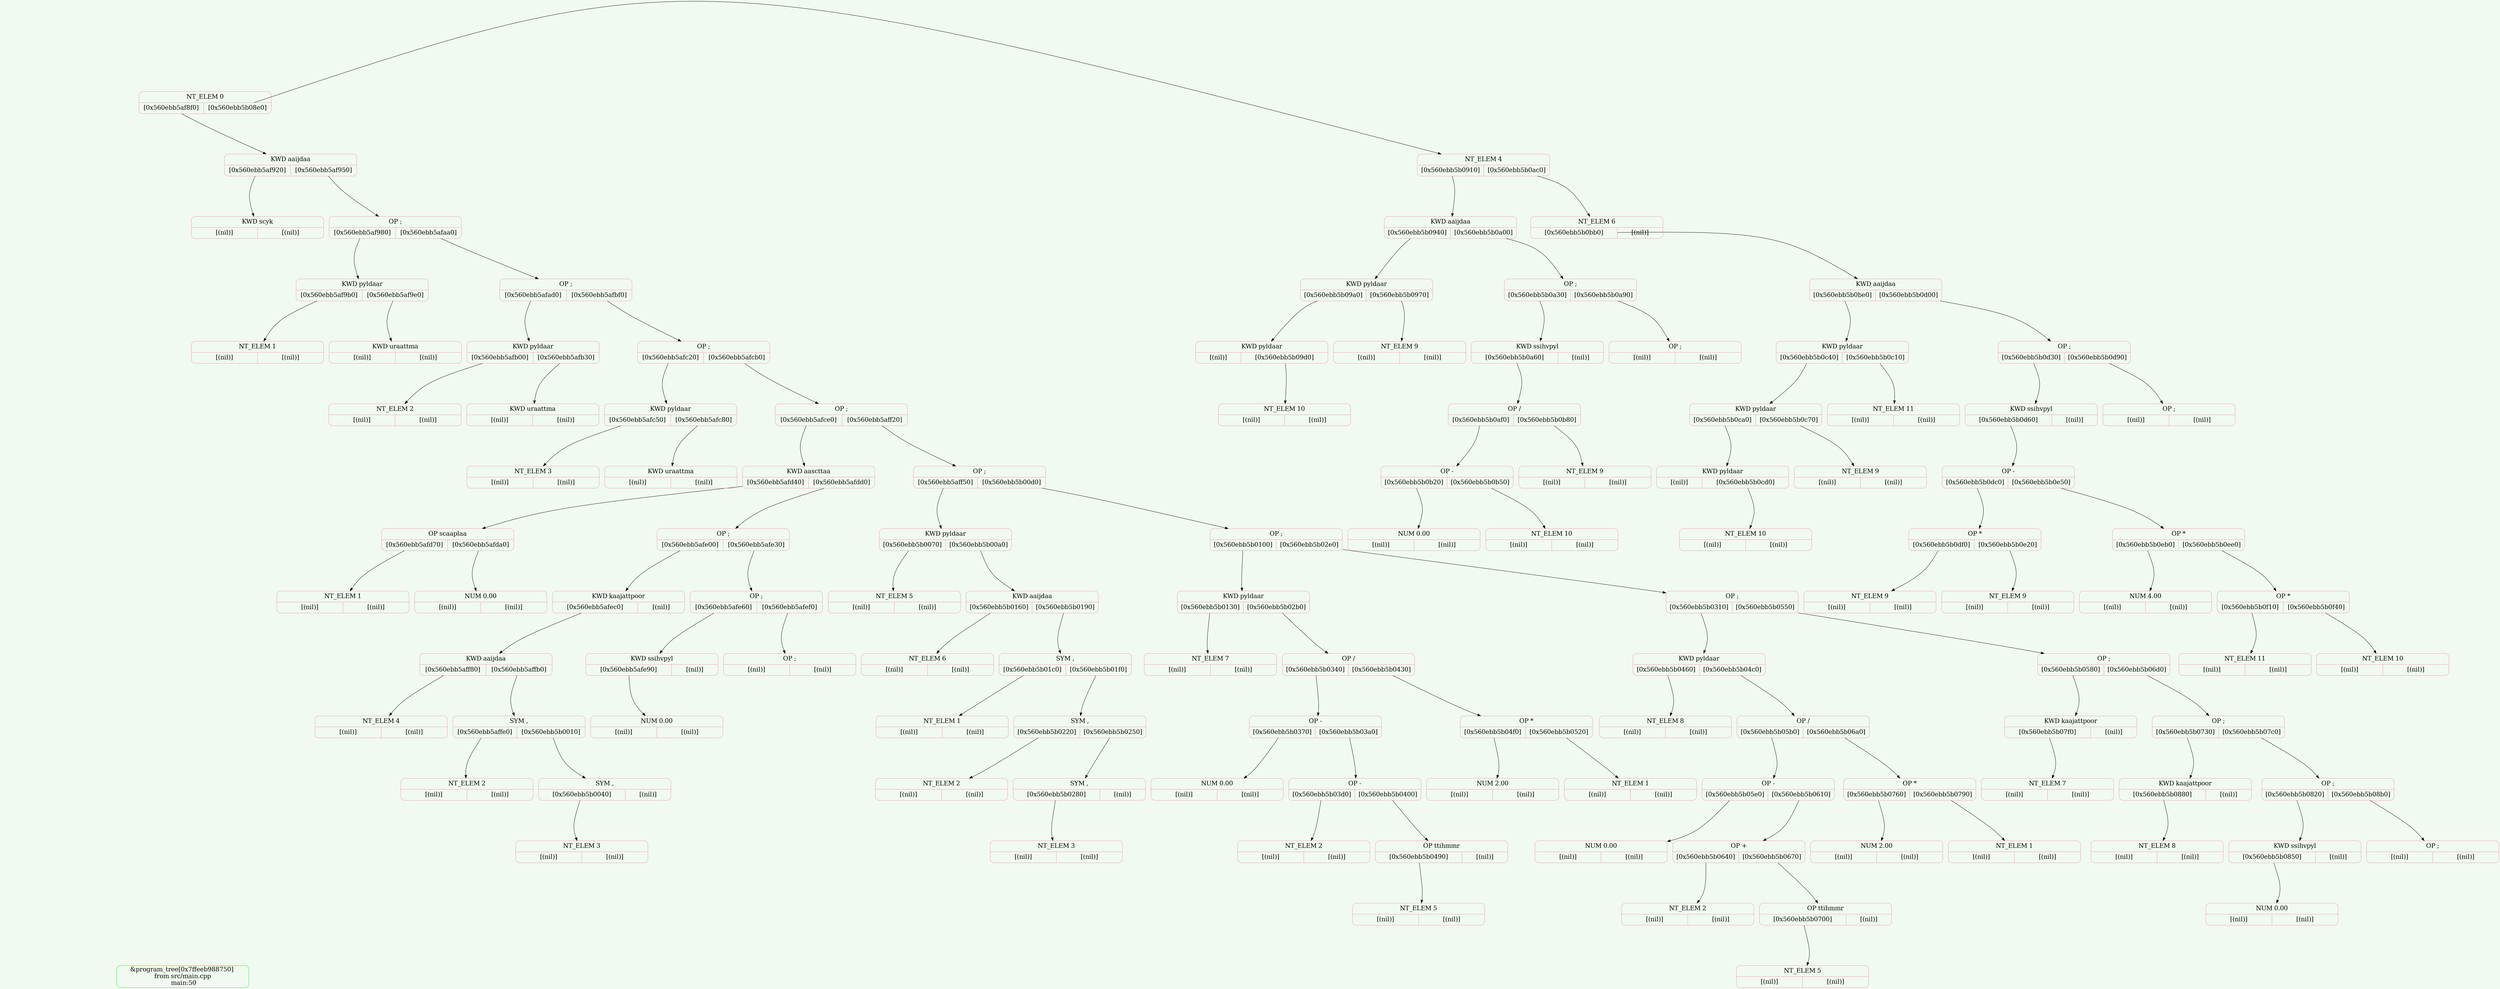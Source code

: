 digraph G
{
    graph [dpi = 150]
    ranksep = 0.6;
    bgcolor = "#f0faf0"
    splines = curved;
    edge[minlen = 3];
    node[shape = record, style = "rounded", color = "#f58eb4",
        fixedsize = true, height = 1, width = 6, fontsize = 20];
    {rank = min;
        inv_min [style = invis];
    }
    {rank = max;
        info_node [label = " &program_tree[0x7ffeeb988750] \n from src/main.cpp \n main:50 ", color = green];
    }
    node0x560ebb5af8c0 [ label = "{ NT_ELEM 0 | { <l> [0x560ebb5af8f0] | <r> [0x560ebb5b08e0]  }}}" ]
    node0x560ebb5b08e0 [ label = "{ NT_ELEM 4 | { <l> [0x560ebb5b0910] | <r> [0x560ebb5b0ac0]  }}}" ]
    node0x560ebb5b0ac0 [ label = "{ NT_ELEM 6 | { <l> [0x560ebb5b0bb0] | <r> [(nil)]  }}}" ]
    node0x560ebb5b0bb0 [ label = "{ KWD aaijdaa | { <l> [0x560ebb5b0be0] | <r> [0x560ebb5b0d00]  }}}" ]
    node0x560ebb5b0d00 [ label = "{ OP ; | { <l> [0x560ebb5b0d30] | <r> [0x560ebb5b0d90]  }}}" ]
    node0x560ebb5b0d90 [ label = "{ OP ; | { <l> [(nil)] | <r> [(nil)]  }}}" ]
    node0x560ebb5b0d30 [ label = "{ KWD ssihvpyl | { <l> [0x560ebb5b0d60] | <r> [(nil)]  }}}" ]
    node0x560ebb5b0d60 [ label = "{ OP - | { <l> [0x560ebb5b0dc0] | <r> [0x560ebb5b0e50]  }}}" ]
    node0x560ebb5b0e50 [ label = "{ OP * | { <l> [0x560ebb5b0eb0] | <r> [0x560ebb5b0ee0]  }}}" ]
    node0x560ebb5b0ee0 [ label = "{ OP * | { <l> [0x560ebb5b0f10] | <r> [0x560ebb5b0f40]  }}}" ]
    node0x560ebb5b0f40 [ label = "{ NT_ELEM 10 | { <l> [(nil)] | <r> [(nil)]  }}}" ]
    node0x560ebb5b0f10 [ label = "{ NT_ELEM 11 | { <l> [(nil)] | <r> [(nil)]  }}}" ]
    node0x560ebb5b0eb0 [ label = "{ NUM 4.00 | { <l> [(nil)] | <r> [(nil)]  }}}" ]
    node0x560ebb5b0dc0 [ label = "{ OP * | { <l> [0x560ebb5b0df0] | <r> [0x560ebb5b0e20]  }}}" ]
    node0x560ebb5b0e20 [ label = "{ NT_ELEM 9 | { <l> [(nil)] | <r> [(nil)]  }}}" ]
    node0x560ebb5b0df0 [ label = "{ NT_ELEM 9 | { <l> [(nil)] | <r> [(nil)]  }}}" ]
    node0x560ebb5b0be0 [ label = "{ KWD pyldaar | { <l> [0x560ebb5b0c40] | <r> [0x560ebb5b0c10]  }}}" ]
    node0x560ebb5b0c10 [ label = "{ NT_ELEM 11 | { <l> [(nil)] | <r> [(nil)]  }}}" ]
    node0x560ebb5b0c40 [ label = "{ KWD pyldaar | { <l> [0x560ebb5b0ca0] | <r> [0x560ebb5b0c70]  }}}" ]
    node0x560ebb5b0c70 [ label = "{ NT_ELEM 9 | { <l> [(nil)] | <r> [(nil)]  }}}" ]
    node0x560ebb5b0ca0 [ label = "{ KWD pyldaar | { <l> [(nil)] | <r> [0x560ebb5b0cd0]  }}}" ]
    node0x560ebb5b0cd0 [ label = "{ NT_ELEM 10 | { <l> [(nil)] | <r> [(nil)]  }}}" ]
    node0x560ebb5b0910 [ label = "{ KWD aaijdaa | { <l> [0x560ebb5b0940] | <r> [0x560ebb5b0a00]  }}}" ]
    node0x560ebb5b0a00 [ label = "{ OP ; | { <l> [0x560ebb5b0a30] | <r> [0x560ebb5b0a90]  }}}" ]
    node0x560ebb5b0a90 [ label = "{ OP ; | { <l> [(nil)] | <r> [(nil)]  }}}" ]
    node0x560ebb5b0a30 [ label = "{ KWD ssihvpyl | { <l> [0x560ebb5b0a60] | <r> [(nil)]  }}}" ]
    node0x560ebb5b0a60 [ label = "{ OP / | { <l> [0x560ebb5b0af0] | <r> [0x560ebb5b0b80]  }}}" ]
    node0x560ebb5b0b80 [ label = "{ NT_ELEM 9 | { <l> [(nil)] | <r> [(nil)]  }}}" ]
    node0x560ebb5b0af0 [ label = "{ OP - | { <l> [0x560ebb5b0b20] | <r> [0x560ebb5b0b50]  }}}" ]
    node0x560ebb5b0b50 [ label = "{ NT_ELEM 10 | { <l> [(nil)] | <r> [(nil)]  }}}" ]
    node0x560ebb5b0b20 [ label = "{ NUM 0.00 | { <l> [(nil)] | <r> [(nil)]  }}}" ]
    node0x560ebb5b0940 [ label = "{ KWD pyldaar | { <l> [0x560ebb5b09a0] | <r> [0x560ebb5b0970]  }}}" ]
    node0x560ebb5b0970 [ label = "{ NT_ELEM 9 | { <l> [(nil)] | <r> [(nil)]  }}}" ]
    node0x560ebb5b09a0 [ label = "{ KWD pyldaar | { <l> [(nil)] | <r> [0x560ebb5b09d0]  }}}" ]
    node0x560ebb5b09d0 [ label = "{ NT_ELEM 10 | { <l> [(nil)] | <r> [(nil)]  }}}" ]
    node0x560ebb5af8f0 [ label = "{ KWD aaijdaa | { <l> [0x560ebb5af920] | <r> [0x560ebb5af950]  }}}" ]
    node0x560ebb5af950 [ label = "{ OP ; | { <l> [0x560ebb5af980] | <r> [0x560ebb5afaa0]  }}}" ]
    node0x560ebb5afaa0 [ label = "{ OP ; | { <l> [0x560ebb5afad0] | <r> [0x560ebb5afbf0]  }}}" ]
    node0x560ebb5afbf0 [ label = "{ OP ; | { <l> [0x560ebb5afc20] | <r> [0x560ebb5afcb0]  }}}" ]
    node0x560ebb5afcb0 [ label = "{ OP ; | { <l> [0x560ebb5afce0] | <r> [0x560ebb5aff20]  }}}" ]
    node0x560ebb5aff20 [ label = "{ OP ; | { <l> [0x560ebb5aff50] | <r> [0x560ebb5b00d0]  }}}" ]
    node0x560ebb5b00d0 [ label = "{ OP ; | { <l> [0x560ebb5b0100] | <r> [0x560ebb5b02e0]  }}}" ]
    node0x560ebb5b02e0 [ label = "{ OP ; | { <l> [0x560ebb5b0310] | <r> [0x560ebb5b0550]  }}}" ]
    node0x560ebb5b0550 [ label = "{ OP ; | { <l> [0x560ebb5b0580] | <r> [0x560ebb5b06d0]  }}}" ]
    node0x560ebb5b06d0 [ label = "{ OP ; | { <l> [0x560ebb5b0730] | <r> [0x560ebb5b07c0]  }}}" ]
    node0x560ebb5b07c0 [ label = "{ OP ; | { <l> [0x560ebb5b0820] | <r> [0x560ebb5b08b0]  }}}" ]
    node0x560ebb5b08b0 [ label = "{ OP ; | { <l> [(nil)] | <r> [(nil)]  }}}" ]
    node0x560ebb5b0820 [ label = "{ KWD ssihvpyl | { <l> [0x560ebb5b0850] | <r> [(nil)]  }}}" ]
    node0x560ebb5b0850 [ label = "{ NUM 0.00 | { <l> [(nil)] | <r> [(nil)]  }}}" ]
    node0x560ebb5b0730 [ label = "{ KWD kaajattpoor | { <l> [0x560ebb5b0880] | <r> [(nil)]  }}}" ]
    node0x560ebb5b0880 [ label = "{ NT_ELEM 8 | { <l> [(nil)] | <r> [(nil)]  }}}" ]
    node0x560ebb5b0580 [ label = "{ KWD kaajattpoor | { <l> [0x560ebb5b07f0] | <r> [(nil)]  }}}" ]
    node0x560ebb5b07f0 [ label = "{ NT_ELEM 7 | { <l> [(nil)] | <r> [(nil)]  }}}" ]
    node0x560ebb5b0310 [ label = "{ KWD pyldaar | { <l> [0x560ebb5b0460] | <r> [0x560ebb5b04c0]  }}}" ]
    node0x560ebb5b04c0 [ label = "{ OP / | { <l> [0x560ebb5b05b0] | <r> [0x560ebb5b06a0]  }}}" ]
    node0x560ebb5b06a0 [ label = "{ OP * | { <l> [0x560ebb5b0760] | <r> [0x560ebb5b0790]  }}}" ]
    node0x560ebb5b0790 [ label = "{ NT_ELEM 1 | { <l> [(nil)] | <r> [(nil)]  }}}" ]
    node0x560ebb5b0760 [ label = "{ NUM 2.00 | { <l> [(nil)] | <r> [(nil)]  }}}" ]
    node0x560ebb5b05b0 [ label = "{ OP - | { <l> [0x560ebb5b05e0] | <r> [0x560ebb5b0610]  }}}" ]
    node0x560ebb5b0610 [ label = "{ OP + | { <l> [0x560ebb5b0640] | <r> [0x560ebb5b0670]  }}}" ]
    node0x560ebb5b0670 [ label = "{ OP ttihmmr | { <l> [0x560ebb5b0700] | <r> [(nil)]  }}}" ]
    node0x560ebb5b0700 [ label = "{ NT_ELEM 5 | { <l> [(nil)] | <r> [(nil)]  }}}" ]
    node0x560ebb5b0640 [ label = "{ NT_ELEM 2 | { <l> [(nil)] | <r> [(nil)]  }}}" ]
    node0x560ebb5b05e0 [ label = "{ NUM 0.00 | { <l> [(nil)] | <r> [(nil)]  }}}" ]
    node0x560ebb5b0460 [ label = "{ NT_ELEM 8 | { <l> [(nil)] | <r> [(nil)]  }}}" ]
    node0x560ebb5b0100 [ label = "{ KWD pyldaar | { <l> [0x560ebb5b0130] | <r> [0x560ebb5b02b0]  }}}" ]
    node0x560ebb5b02b0 [ label = "{ OP / | { <l> [0x560ebb5b0340] | <r> [0x560ebb5b0430]  }}}" ]
    node0x560ebb5b0430 [ label = "{ OP * | { <l> [0x560ebb5b04f0] | <r> [0x560ebb5b0520]  }}}" ]
    node0x560ebb5b0520 [ label = "{ NT_ELEM 1 | { <l> [(nil)] | <r> [(nil)]  }}}" ]
    node0x560ebb5b04f0 [ label = "{ NUM 2.00 | { <l> [(nil)] | <r> [(nil)]  }}}" ]
    node0x560ebb5b0340 [ label = "{ OP - | { <l> [0x560ebb5b0370] | <r> [0x560ebb5b03a0]  }}}" ]
    node0x560ebb5b03a0 [ label = "{ OP - | { <l> [0x560ebb5b03d0] | <r> [0x560ebb5b0400]  }}}" ]
    node0x560ebb5b0400 [ label = "{ OP ttihmmr | { <l> [0x560ebb5b0490] | <r> [(nil)]  }}}" ]
    node0x560ebb5b0490 [ label = "{ NT_ELEM 5 | { <l> [(nil)] | <r> [(nil)]  }}}" ]
    node0x560ebb5b03d0 [ label = "{ NT_ELEM 2 | { <l> [(nil)] | <r> [(nil)]  }}}" ]
    node0x560ebb5b0370 [ label = "{ NUM 0.00 | { <l> [(nil)] | <r> [(nil)]  }}}" ]
    node0x560ebb5b0130 [ label = "{ NT_ELEM 7 | { <l> [(nil)] | <r> [(nil)]  }}}" ]
    node0x560ebb5aff50 [ label = "{ KWD pyldaar | { <l> [0x560ebb5b0070] | <r> [0x560ebb5b00a0]  }}}" ]
    node0x560ebb5b00a0 [ label = "{ KWD aaijdaa | { <l> [0x560ebb5b0160] | <r> [0x560ebb5b0190]  }}}" ]
    node0x560ebb5b0190 [ label = "{ SYM , | { <l> [0x560ebb5b01c0] | <r> [0x560ebb5b01f0]  }}}" ]
    node0x560ebb5b01f0 [ label = "{ SYM , | { <l> [0x560ebb5b0220] | <r> [0x560ebb5b0250]  }}}" ]
    node0x560ebb5b0250 [ label = "{ SYM , | { <l> [0x560ebb5b0280] | <r> [(nil)]  }}}" ]
    node0x560ebb5b0280 [ label = "{ NT_ELEM 3 | { <l> [(nil)] | <r> [(nil)]  }}}" ]
    node0x560ebb5b0220 [ label = "{ NT_ELEM 2 | { <l> [(nil)] | <r> [(nil)]  }}}" ]
    node0x560ebb5b01c0 [ label = "{ NT_ELEM 1 | { <l> [(nil)] | <r> [(nil)]  }}}" ]
    node0x560ebb5b0160 [ label = "{ NT_ELEM 6 | { <l> [(nil)] | <r> [(nil)]  }}}" ]
    node0x560ebb5b0070 [ label = "{ NT_ELEM 5 | { <l> [(nil)] | <r> [(nil)]  }}}" ]
    node0x560ebb5afce0 [ label = "{ KWD aascttaa | { <l> [0x560ebb5afd40] | <r> [0x560ebb5afdd0]  }}}" ]
    node0x560ebb5afdd0 [ label = "{ OP ; | { <l> [0x560ebb5afe00] | <r> [0x560ebb5afe30]  }}}" ]
    node0x560ebb5afe30 [ label = "{ OP ; | { <l> [0x560ebb5afe60] | <r> [0x560ebb5afef0]  }}}" ]
    node0x560ebb5afef0 [ label = "{ OP ; | { <l> [(nil)] | <r> [(nil)]  }}}" ]
    node0x560ebb5afe60 [ label = "{ KWD ssihvpyl | { <l> [0x560ebb5afe90] | <r> [(nil)]  }}}" ]
    node0x560ebb5afe90 [ label = "{ NUM 0.00 | { <l> [(nil)] | <r> [(nil)]  }}}" ]
    node0x560ebb5afe00 [ label = "{ KWD kaajattpoor | { <l> [0x560ebb5afec0] | <r> [(nil)]  }}}" ]
    node0x560ebb5afec0 [ label = "{ KWD aaijdaa | { <l> [0x560ebb5aff80] | <r> [0x560ebb5affb0]  }}}" ]
    node0x560ebb5affb0 [ label = "{ SYM , | { <l> [0x560ebb5affe0] | <r> [0x560ebb5b0010]  }}}" ]
    node0x560ebb5b0010 [ label = "{ SYM , | { <l> [0x560ebb5b0040] | <r> [(nil)]  }}}" ]
    node0x560ebb5b0040 [ label = "{ NT_ELEM 3 | { <l> [(nil)] | <r> [(nil)]  }}}" ]
    node0x560ebb5affe0 [ label = "{ NT_ELEM 2 | { <l> [(nil)] | <r> [(nil)]  }}}" ]
    node0x560ebb5aff80 [ label = "{ NT_ELEM 4 | { <l> [(nil)] | <r> [(nil)]  }}}" ]
    node0x560ebb5afd40 [ label = "{ OP scaaplaa | { <l> [0x560ebb5afd70] | <r> [0x560ebb5afda0]  }}}" ]
    node0x560ebb5afda0 [ label = "{ NUM 0.00 | { <l> [(nil)] | <r> [(nil)]  }}}" ]
    node0x560ebb5afd70 [ label = "{ NT_ELEM 1 | { <l> [(nil)] | <r> [(nil)]  }}}" ]
    node0x560ebb5afc20 [ label = "{ KWD pyldaar | { <l> [0x560ebb5afc50] | <r> [0x560ebb5afc80]  }}}" ]
    node0x560ebb5afc80 [ label = "{ KWD uraattma | { <l> [(nil)] | <r> [(nil)]  }}}" ]
    node0x560ebb5afc50 [ label = "{ NT_ELEM 3 | { <l> [(nil)] | <r> [(nil)]  }}}" ]
    node0x560ebb5afad0 [ label = "{ KWD pyldaar | { <l> [0x560ebb5afb00] | <r> [0x560ebb5afb30]  }}}" ]
    node0x560ebb5afb30 [ label = "{ KWD uraattma | { <l> [(nil)] | <r> [(nil)]  }}}" ]
    node0x560ebb5afb00 [ label = "{ NT_ELEM 2 | { <l> [(nil)] | <r> [(nil)]  }}}" ]
    node0x560ebb5af980 [ label = "{ KWD pyldaar | { <l> [0x560ebb5af9b0] | <r> [0x560ebb5af9e0]  }}}" ]
    node0x560ebb5af9e0 [ label = "{ KWD uraattma | { <l> [(nil)] | <r> [(nil)]  }}}" ]
    node0x560ebb5af9b0 [ label = "{ NT_ELEM 1 | { <l> [(nil)] | <r> [(nil)]  }}}" ]
    node0x560ebb5af920 [ label = "{ KWD scyk | { <l> [(nil)] | <r> [(nil)]  }}}" ]
    node0x560ebb5af8c0:<l> -> node0x560ebb5af8f0;
    node0x560ebb5af8f0:<l> -> node0x560ebb5af920;
    node0x560ebb5af8f0:<r> -> node0x560ebb5af950;
    node0x560ebb5af950:<l> -> node0x560ebb5af980;
    node0x560ebb5af980:<l> -> node0x560ebb5af9b0;
    node0x560ebb5af980:<r> -> node0x560ebb5af9e0;
    node0x560ebb5af950:<r> -> node0x560ebb5afaa0;
    node0x560ebb5afaa0:<l> -> node0x560ebb5afad0;
    node0x560ebb5afad0:<l> -> node0x560ebb5afb00;
    node0x560ebb5afad0:<r> -> node0x560ebb5afb30;
    node0x560ebb5afaa0:<r> -> node0x560ebb5afbf0;
    node0x560ebb5afbf0:<l> -> node0x560ebb5afc20;
    node0x560ebb5afc20:<l> -> node0x560ebb5afc50;
    node0x560ebb5afc20:<r> -> node0x560ebb5afc80;
    node0x560ebb5afbf0:<r> -> node0x560ebb5afcb0;
    node0x560ebb5afcb0:<l> -> node0x560ebb5afce0;
    node0x560ebb5afce0:<l> -> node0x560ebb5afd40;
    node0x560ebb5afd40:<l> -> node0x560ebb5afd70;
    node0x560ebb5afd40:<r> -> node0x560ebb5afda0;
    node0x560ebb5afce0:<r> -> node0x560ebb5afdd0;
    node0x560ebb5afdd0:<l> -> node0x560ebb5afe00;
    node0x560ebb5afe00:<l> -> node0x560ebb5afec0;
    node0x560ebb5afec0:<l> -> node0x560ebb5aff80;
    node0x560ebb5afec0:<r> -> node0x560ebb5affb0;
    node0x560ebb5affb0:<l> -> node0x560ebb5affe0;
    node0x560ebb5affb0:<r> -> node0x560ebb5b0010;
    node0x560ebb5b0010:<l> -> node0x560ebb5b0040;
    node0x560ebb5afdd0:<r> -> node0x560ebb5afe30;
    node0x560ebb5afe30:<l> -> node0x560ebb5afe60;
    node0x560ebb5afe60:<l> -> node0x560ebb5afe90;
    node0x560ebb5afe30:<r> -> node0x560ebb5afef0;
    node0x560ebb5afcb0:<r> -> node0x560ebb5aff20;
    node0x560ebb5aff20:<l> -> node0x560ebb5aff50;
    node0x560ebb5aff50:<l> -> node0x560ebb5b0070;
    node0x560ebb5aff50:<r> -> node0x560ebb5b00a0;
    node0x560ebb5b00a0:<l> -> node0x560ebb5b0160;
    node0x560ebb5b00a0:<r> -> node0x560ebb5b0190;
    node0x560ebb5b0190:<l> -> node0x560ebb5b01c0;
    node0x560ebb5b0190:<r> -> node0x560ebb5b01f0;
    node0x560ebb5b01f0:<l> -> node0x560ebb5b0220;
    node0x560ebb5b01f0:<r> -> node0x560ebb5b0250;
    node0x560ebb5b0250:<l> -> node0x560ebb5b0280;
    node0x560ebb5aff20:<r> -> node0x560ebb5b00d0;
    node0x560ebb5b00d0:<l> -> node0x560ebb5b0100;
    node0x560ebb5b0100:<l> -> node0x560ebb5b0130;
    node0x560ebb5b0100:<r> -> node0x560ebb5b02b0;
    node0x560ebb5b02b0:<l> -> node0x560ebb5b0340;
    node0x560ebb5b0340:<l> -> node0x560ebb5b0370;
    node0x560ebb5b0340:<r> -> node0x560ebb5b03a0;
    node0x560ebb5b03a0:<l> -> node0x560ebb5b03d0;
    node0x560ebb5b03a0:<r> -> node0x560ebb5b0400;
    node0x560ebb5b0400:<l> -> node0x560ebb5b0490;
    node0x560ebb5b02b0:<r> -> node0x560ebb5b0430;
    node0x560ebb5b0430:<l> -> node0x560ebb5b04f0;
    node0x560ebb5b0430:<r> -> node0x560ebb5b0520;
    node0x560ebb5b00d0:<r> -> node0x560ebb5b02e0;
    node0x560ebb5b02e0:<l> -> node0x560ebb5b0310;
    node0x560ebb5b0310:<l> -> node0x560ebb5b0460;
    node0x560ebb5b0310:<r> -> node0x560ebb5b04c0;
    node0x560ebb5b04c0:<l> -> node0x560ebb5b05b0;
    node0x560ebb5b05b0:<l> -> node0x560ebb5b05e0;
    node0x560ebb5b05b0:<r> -> node0x560ebb5b0610;
    node0x560ebb5b0610:<l> -> node0x560ebb5b0640;
    node0x560ebb5b0610:<r> -> node0x560ebb5b0670;
    node0x560ebb5b0670:<l> -> node0x560ebb5b0700;
    node0x560ebb5b04c0:<r> -> node0x560ebb5b06a0;
    node0x560ebb5b06a0:<l> -> node0x560ebb5b0760;
    node0x560ebb5b06a0:<r> -> node0x560ebb5b0790;
    node0x560ebb5b02e0:<r> -> node0x560ebb5b0550;
    node0x560ebb5b0550:<l> -> node0x560ebb5b0580;
    node0x560ebb5b0580:<l> -> node0x560ebb5b07f0;
    node0x560ebb5b0550:<r> -> node0x560ebb5b06d0;
    node0x560ebb5b06d0:<l> -> node0x560ebb5b0730;
    node0x560ebb5b0730:<l> -> node0x560ebb5b0880;
    node0x560ebb5b06d0:<r> -> node0x560ebb5b07c0;
    node0x560ebb5b07c0:<l> -> node0x560ebb5b0820;
    node0x560ebb5b0820:<l> -> node0x560ebb5b0850;
    node0x560ebb5b07c0:<r> -> node0x560ebb5b08b0;
    node0x560ebb5af8c0:<r> -> node0x560ebb5b08e0;
    node0x560ebb5b08e0:<l> -> node0x560ebb5b0910;
    node0x560ebb5b0910:<l> -> node0x560ebb5b0940;
    node0x560ebb5b0940:<l> -> node0x560ebb5b09a0;
    node0x560ebb5b09a0:<r> -> node0x560ebb5b09d0;
    node0x560ebb5b0940:<r> -> node0x560ebb5b0970;
    node0x560ebb5b0910:<r> -> node0x560ebb5b0a00;
    node0x560ebb5b0a00:<l> -> node0x560ebb5b0a30;
    node0x560ebb5b0a30:<l> -> node0x560ebb5b0a60;
    node0x560ebb5b0a60:<l> -> node0x560ebb5b0af0;
    node0x560ebb5b0af0:<l> -> node0x560ebb5b0b20;
    node0x560ebb5b0af0:<r> -> node0x560ebb5b0b50;
    node0x560ebb5b0a60:<r> -> node0x560ebb5b0b80;
    node0x560ebb5b0a00:<r> -> node0x560ebb5b0a90;
    node0x560ebb5b08e0:<r> -> node0x560ebb5b0ac0;
    node0x560ebb5b0ac0:<l> -> node0x560ebb5b0bb0;
    node0x560ebb5b0bb0:<l> -> node0x560ebb5b0be0;
    node0x560ebb5b0be0:<l> -> node0x560ebb5b0c40;
    node0x560ebb5b0c40:<l> -> node0x560ebb5b0ca0;
    node0x560ebb5b0ca0:<r> -> node0x560ebb5b0cd0;
    node0x560ebb5b0c40:<r> -> node0x560ebb5b0c70;
    node0x560ebb5b0be0:<r> -> node0x560ebb5b0c10;
    node0x560ebb5b0bb0:<r> -> node0x560ebb5b0d00;
    node0x560ebb5b0d00:<l> -> node0x560ebb5b0d30;
    node0x560ebb5b0d30:<l> -> node0x560ebb5b0d60;
    node0x560ebb5b0d60:<l> -> node0x560ebb5b0dc0;
    node0x560ebb5b0dc0:<l> -> node0x560ebb5b0df0;
    node0x560ebb5b0dc0:<r> -> node0x560ebb5b0e20;
    node0x560ebb5b0d60:<r> -> node0x560ebb5b0e50;
    node0x560ebb5b0e50:<l> -> node0x560ebb5b0eb0;
    node0x560ebb5b0e50:<r> -> node0x560ebb5b0ee0;
    node0x560ebb5b0ee0:<l> -> node0x560ebb5b0f10;
    node0x560ebb5b0ee0:<r> -> node0x560ebb5b0f40;
    node0x560ebb5b0d00:<r> -> node0x560ebb5b0d90;
info_node -> node0x560ebb5af8c0 [style = invis];
}